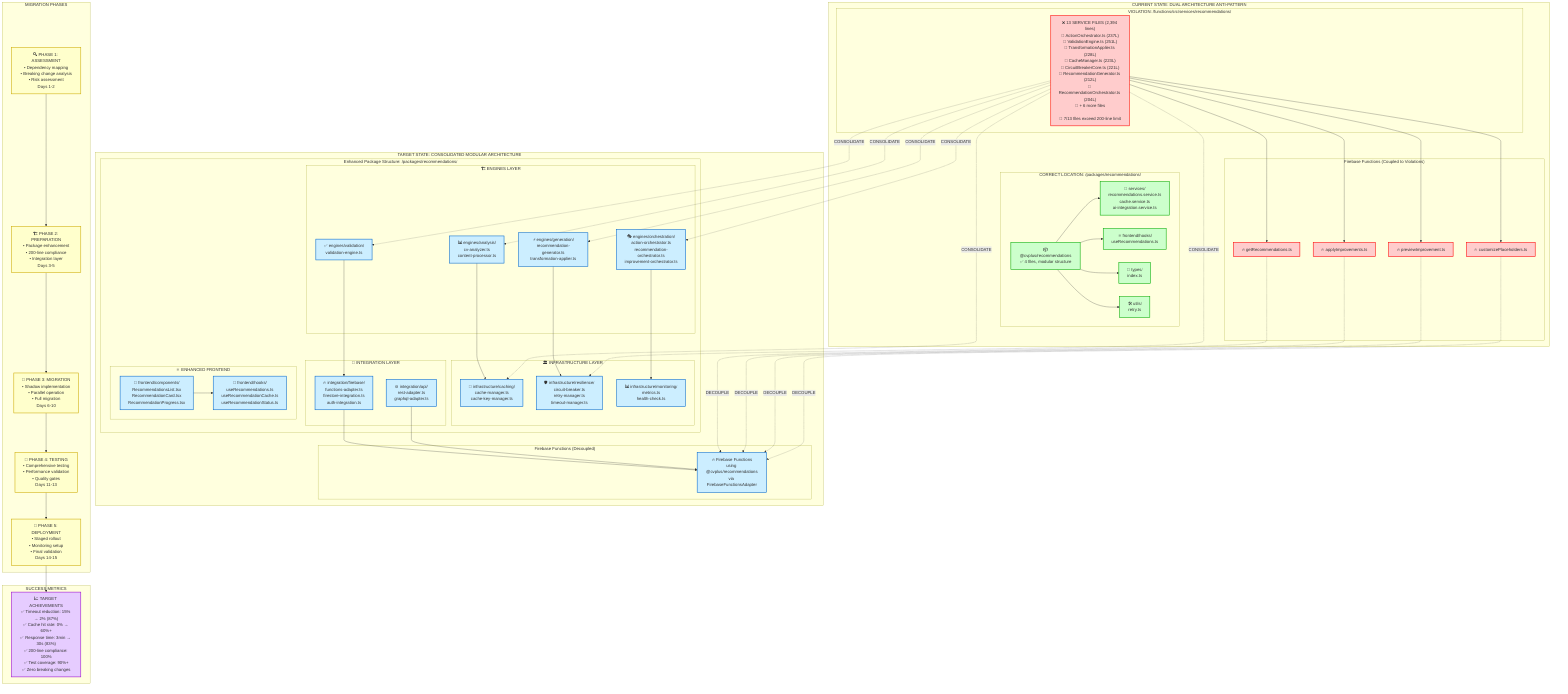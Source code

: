 graph TB
    subgraph "CURRENT STATE: DUAL ARCHITECTURE ANTI-PATTERN"
        subgraph "CORRECT LOCATION: /packages/recommendations/"
            PkgMain["📦 @cvplus/recommendations<br/>✅ 4 files, modular structure"]
            PkgServices["🔧 services/<br/>recommendations.service.ts<br/>cache.service.ts<br/>ai-integration.service.ts"]
            PkgFrontend["⚛️ frontend/hooks/<br/>useRecommendations.ts"]
            PkgTypes["📝 types/<br/>index.ts"]
            PkgUtils["🛠️ utils/<br/>retry.ts"]
        end
        
        subgraph "VIOLATION: /functions/src/services/recommendations/"
            ViolationFiles["❌ 13 SERVICE FILES (2,394 lines)<br/>📄 ActionOrchestrator.ts (237L)<br/>📄 ValidationEngine.ts (251L)<br/>📄 TransformationApplier.ts (228L)<br/>📄 CacheManager.ts (223L)<br/>📄 CircuitBreakerCore.ts (221L)<br/>📄 RecommendationGenerator.ts (212L)<br/>📄 RecommendationOrchestrator.ts (204L)<br/>📄 + 6 more files<br/><br/>🚨 7/13 files exceed 200-line limit"]
        end
        
        subgraph "Firebase Functions (Coupled to Violations)"
            FB1["🔥 getRecommendations.ts"]
            FB2["🔥 applyImprovements.ts"]
            FB3["🔥 previewImprovement.ts"]
            FB4["🔥 customizePlaceholders.ts"]
        end
    end
    
    subgraph "TARGET STATE: CONSOLIDATED MODULAR ARCHITECTURE"
        subgraph "Enhanced Package Structure: /packages/recommendations/"
            subgraph "🏗️ ENGINES LAYER"
                EngineAnalysis["📊 engines/analysis/<br/>cv-analyzer.ts<br/>content-processor.ts"]
                EngineGeneration["⚡ engines/generation/<br/>recommendation-generator.ts<br/>transformation-applier.ts"]
                EngineOrchestration["🎭 engines/orchestration/<br/>action-orchestrator.ts<br/>recommendation-orchestrator.ts<br/>improvement-orchestrator.ts"]
                EngineValidation["✅ engines/validation/<br/>validation-engine.ts"]
            end
            
            subgraph "🏛️ INFRASTRUCTURE LAYER"
                InfraCaching["💾 infrastructure/caching/<br/>cache-manager.ts<br/>cache-key-manager.ts"]
                InfraResilience["🛡️ infrastructure/resilience/<br/>circuit-breaker.ts<br/>retry-manager.ts<br/>timeout-manager.ts"]
                InfraMonitoring["📊 infrastructure/monitoring/<br/>metrics.ts<br/>health-check.ts"]
            end
            
            subgraph "🔌 INTEGRATION LAYER"
                IntegrationFirebase["🔥 integration/firebase/<br/>functions-adapter.ts<br/>firestore-integration.ts<br/>auth-integration.ts"]
                IntegrationAPI["🌐 integration/api/<br/>rest-adapter.ts<br/>graphql-adapter.ts"]
            end
            
            subgraph "⚛️ ENHANCED FRONTEND"
                FrontendComponents["🧩 frontend/components/<br/>RecommendationsList.tsx<br/>RecommendationCard.tsx<br/>RecommendationProgress.tsx"]
                FrontendHooks["🎣 frontend/hooks/<br/>useRecommendations.ts<br/>useRecommendationCache.ts<br/>useRecommendationStatus.ts"]
            end
        end
        
        subgraph "Firebase Functions (Decoupled)"
            FBDecoupled["🔥 Firebase Functions<br/>using @cvplus/recommendations<br/>via FirebaseFunctionsAdapter"]
        end
    end
    
    subgraph "MIGRATION PHASES"
        Phase1["🔍 PHASE 1: ASSESSMENT<br/>• Dependency mapping<br/>• Breaking change analysis<br/>• Risk assessment<br/>Days 1-2"]
        
        Phase2["🏗️ PHASE 2: PREPARATION<br/>• Package enhancement<br/>• 200-line compliance<br/>• Integration layer<br/>Days 3-5"]
        
        Phase3["🚚 PHASE 3: MIGRATION<br/>• Shadow implementation<br/>• Parallel operation<br/>• Full migration<br/>Days 6-10"]
        
        Phase4["🧪 PHASE 4: TESTING<br/>• Comprehensive testing<br/>• Performance validation<br/>• Quality gates<br/>Days 11-13"]
        
        Phase5["🚀 PHASE 5: DEPLOYMENT<br/>• Staged rollout<br/>• Monitoring setup<br/>• Final validation<br/>Days 14-15"]
    end
    
    subgraph "SUCCESS METRICS"
        Metrics["📈 TARGET ACHIEVEMENTS<br/>✅ Timeout reduction: 15% → 2% (87%)<br/>✅ Cache hit rate: 0% → 60%+<br/>✅ Response time: 3min → 30s (83%)<br/>✅ 200-line compliance: 100%<br/>✅ Test coverage: 90%+<br/>✅ Zero breaking changes"]
    end
    
    %% Current State Relationships
    PkgMain --> PkgServices
    PkgMain --> PkgFrontend
    PkgMain --> PkgTypes
    PkgMain --> PkgUtils
    
    ViolationFiles --> FB1
    ViolationFiles --> FB2
    ViolationFiles --> FB3
    ViolationFiles --> FB4
    
    %% Target State Relationships  
    EngineAnalysis --> InfraCaching
    EngineGeneration --> InfraResilience
    EngineOrchestration --> InfraMonitoring
    EngineValidation --> IntegrationFirebase
    
    IntegrationFirebase --> FBDecoupled
    IntegrationAPI --> FBDecoupled
    
    FrontendComponents --> FrontendHooks
    
    %% Migration Flow
    Phase1 --> Phase2
    Phase2 --> Phase3
    Phase3 --> Phase4
    Phase4 --> Phase5
    Phase5 --> Metrics
    
    %% Critical Path
    ViolationFiles -.->|CONSOLIDATE| EngineAnalysis
    ViolationFiles -.->|CONSOLIDATE| EngineGeneration  
    ViolationFiles -.->|CONSOLIDATE| EngineOrchestration
    ViolationFiles -.->|CONSOLIDATE| EngineValidation
    ViolationFiles -.->|CONSOLIDATE| InfraCaching
    ViolationFiles -.->|CONSOLIDATE| InfraResilience
    
    FB1 -.->|DECOUPLE| FBDecoupled
    FB2 -.->|DECOUPLE| FBDecoupled
    FB3 -.->|DECOUPLE| FBDecoupled
    FB4 -.->|DECOUPLE| FBDecoupled
    
    classDef violation fill:#ffcccc,stroke:#ff0000,stroke-width:2px
    classDef correct fill:#ccffcc,stroke:#00aa00,stroke-width:2px
    classDef target fill:#cceeff,stroke:#0066cc,stroke-width:2px
    classDef phase fill:#ffffcc,stroke:#ccaa00,stroke-width:2px
    classDef metrics fill:#e6ccff,stroke:#9900cc,stroke-width:2px
    
    class ViolationFiles,FB1,FB2,FB3,FB4 violation
    class PkgMain,PkgServices,PkgFrontend,PkgTypes,PkgUtils correct
    class EngineAnalysis,EngineGeneration,EngineOrchestration,EngineValidation,InfraCaching,InfraResilience,InfraMonitoring,IntegrationFirebase,IntegrationAPI,FrontendComponents,FrontendHooks,FBDecoupled target
    class Phase1,Phase2,Phase3,Phase4,Phase5 phase
    class Metrics metrics